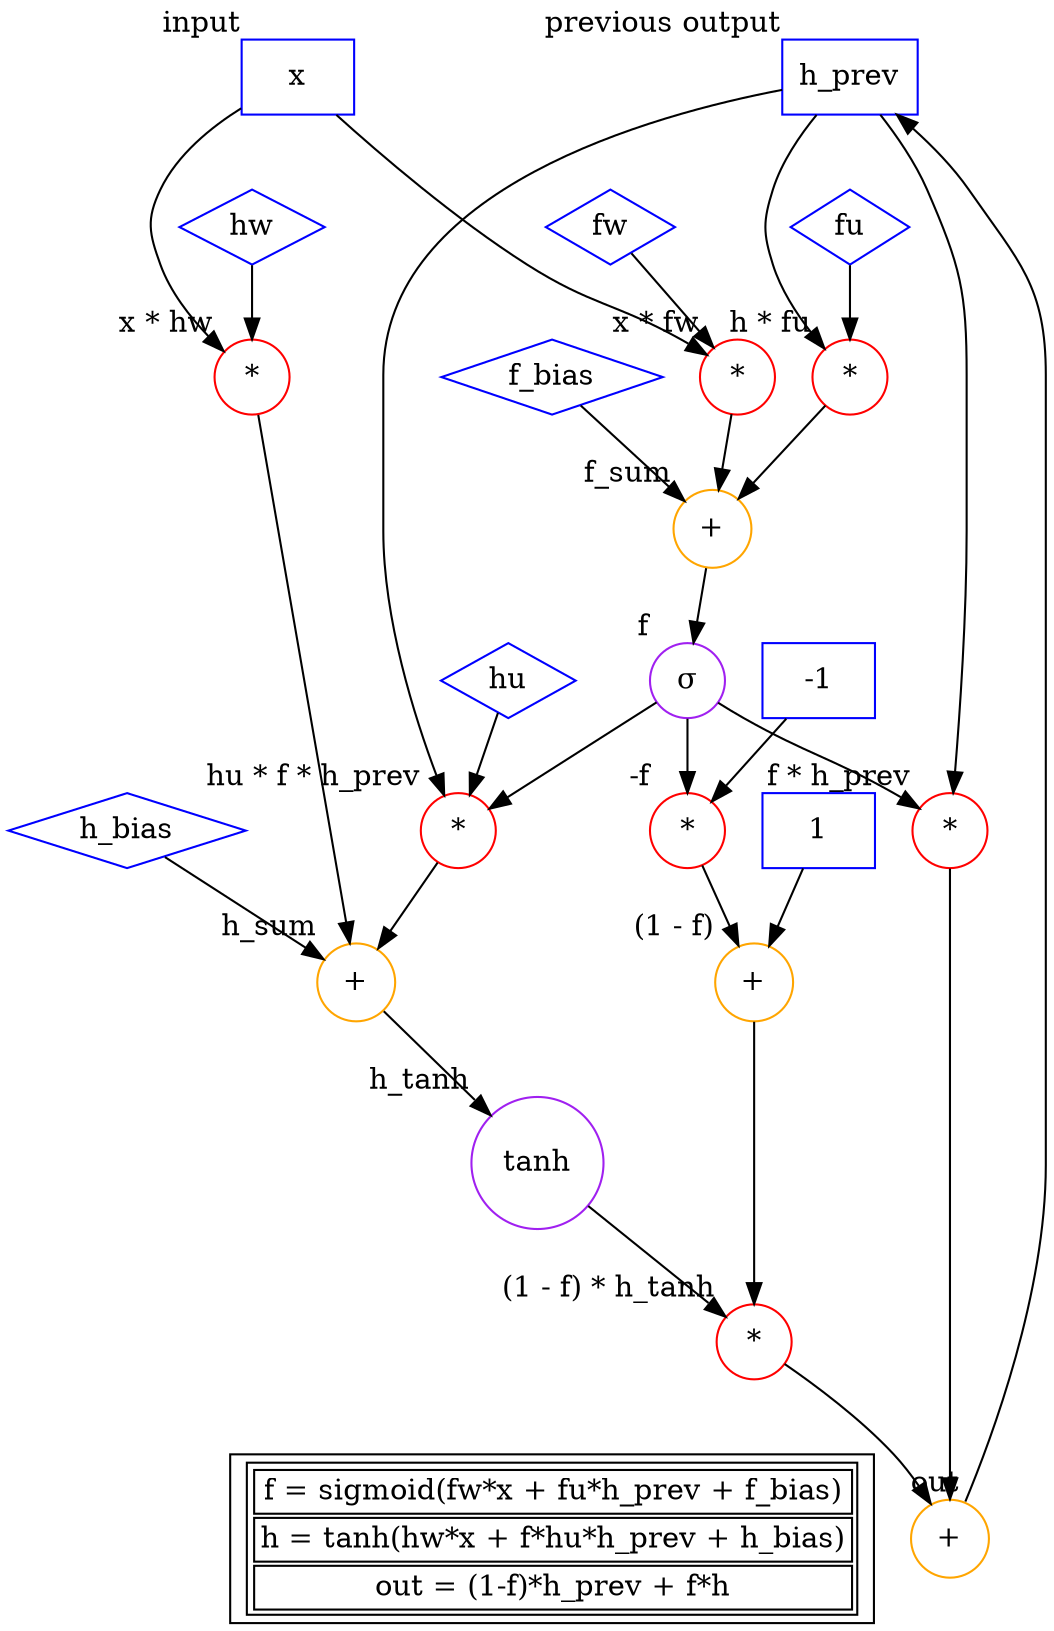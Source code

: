 digraph CNN {
	{
		rank = source;
        x           [shape=box,color=blue,label="x",xlabel="input"];
        h_prev      [shape=box,color=blue,label="h_prev", xlabel="previous output"];
	}

    f_bias      [shape=diamond,color=blue,label="f_bias"];
    fw          [shape=diamond,color=blue,label="fw"];
    fu          [shape=diamond,color=blue,label="fu"];

    xfw         [shape=circle,color=red,label="*",xlabel="x * fw"];
    hfu         [shape=circle,color=red,label="*",xlabel="h * fu"];

    x -> xfw;
    fw -> xfw;

    h_prev -> hfu;
    fu -> hfu;



    f_sum       [shape=circle,color=orange,label="+",xlabel="f_sum"];
    //f           [shape=circle,color=purple,label="sigmoid",xlabel="f"];
    f           [shape=circle,color=purple,label="&sigma;",xlabel="f"];

    f_bias -> f_sum;
    xfw -> f_sum;
    hfu -> f_sum;

    f_sum -> f;


    h_bias      [shape=diamond,color=blue,label="h_bias"];
    hw          [shape=diamond,color=blue,label="hw"];
    hu          [shape=diamond,color=blue,label="hu"];

    xhw         [shape=circle,color=red,label="*",xlabel="x * hw"];
    hufh        [shape=circle,color=red,label="*",xlabel="hu * f * h_prev"];

    x -> xhw;
    hw -> xhw;

    hu -> hufh;
    f -> hufh;
    h_prev -> hufh;

    h_sum       [shape=circle,color=orange,label="+",xlabel="h_sum"];
    h_tanh      [shape=circle,color=purple,label="tanh",xlabel="h_tanh"];

    xhw -> h_sum;
    hufh -> h_sum;
    h_bias -> h_sum;

    h_sum -> h_tanh;




    neg_1           [shape=box,color=blue,label="-1"];
    neg_f           [shape=circle,color=red,label="*", xlabel="-f"]

    neg_1 -> neg_f;
    f -> neg_f;

    plus_1          [shape=box,color=blue,label="1"];
    one_minus_f     [shape=circle,color=orange,label="+",xlabel="(1 - f)"];

    plus_1 -> one_minus_f;
    neg_f -> one_minus_f;

    f_h_tanh        [shape=circle,color=red,label="*",xlabel="(1 - f) * h_tanh"];

    one_minus_f -> f_h_tanh;
    h_tanh -> f_h_tanh;


		f_h_prev				[shape=circle,color=red,label="*",xlabel="f * h_prev"];

		f -> f_h_prev;
		h_prev -> f_h_prev;

	{
		rank = sink;

        legend [shape=box,
            label=<
                <table>
                <tr><td>f = sigmoid(fw*x + fu*h_prev + f_bias)</td></tr>
                <tr><td>h = tanh(hw*x + f*hu*h_prev + h_bias)</td></tr>
                <tr><td>out = (1-f)*h_prev + f*h</td></tr>
                </table>
                >]

        out       [shape=circle,color=orange,label="+",xlabel="out"];
    }

    f_h_tanh -> out;
    f_h_prev -> out;
    out -> h_prev;

    legend -> out [style=invis];


/**/
}
